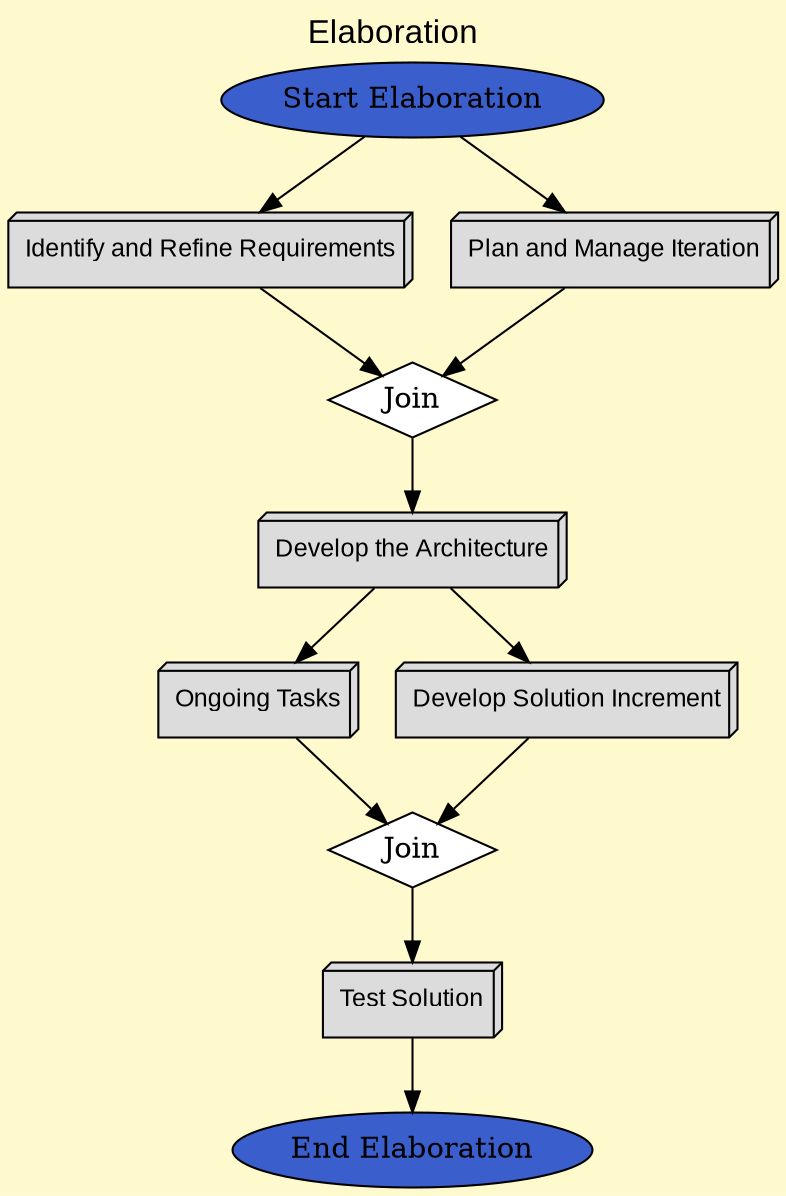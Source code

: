 digraph elaboration {
  graph [
    fontsize = 16,
    fontname = Arial,
    label = "Elaboration",
    labelloc = t,
    bgcolor = "lemonchiffon"
  ];
  
	"Phase Start 1 2 0 0 0 0 0 Elaboration |" -> "Phase Activity 1 2 1 0 0 0 0 Identify and Refine Requirements |";
	"Phase Start 1 2 0 0 0 0 0 Elaboration |" -> "Phase Activity 1 2 2 0 0 0 0 Plan and Manage Iteration |";
	"Phase Activity 1 2 1 0 0 0 0 Identify and Refine Requirements |" -> "Phase Join 1 2 0 0 0 0 0 Architecture access | 2 1";
	"Phase Activity 1 2 2 0 0 0 0 Plan and Manage Iteration |" -> "Phase Join 1 2 0 0 0 0 0 Architecture access | 2 1";
	"Phase Join 1 2 0 0 0 0 0 Architecture access | 2 1" -> "Phase Activity 1 2 3 0 0 0 0 Develop the Architecture |";
	"Phase Activity 1 2 3 0 0 0 0 Develop the Architecture |" -> "Phase Activity 1 2 4 0 0 0 0 Ongoing Tasks |";
	"Phase Activity 1 2 3 0 0 0 0 Develop the Architecture |" -> "Phase Activity 1 2 5 0 0 0 0 Develop Solution Increment |";
	"Phase Activity 1 2 4 0 0 0 0 Ongoing Tasks |" -> "Phase Join 1 2 0 0 0 0 0 Test access | 2 1";
	"Phase Activity 1 2 5 0 0 0 0 Develop Solution Increment |" -> "Phase Join 1 2 0 0 0 0 0 Test access | 2 1";
	"Phase Join 1 2 0 0 0 0 0 Test access | 2 1" -> "Phase Activity 1 2 6 0 0 0 0 Test Solution |";
	"Phase Activity 1 2 6 0 0 0 0 Test Solution |" -> "Phase End 1 2 0 0 0 0 0 Elaboration |" ;
    
	"Phase Start 1 2 0 0 0 0 0 Elaboration |" [shape=ellipse,label="Start Elaboration",fillcolor =royalblue3,style=filled];
	"Phase End 1 2 0 0 0 0 0 Elaboration |" [shape=ellipse,label="End Elaboration",fillcolor =royalblue3,style=filled];
	"Phase Join 1 2 0 0 0 0 0 Architecture access | 2 1" [shape=diamond,label="Join",fillcolor=white,style=filled];
	"Phase Join 1 2 0 0 0 0 0 Test access | 2 1" [shape=diamond,label="Join",fillcolor=white,style=filled];
	
	"Phase Activity 1 2 1 0 0 0 0 Identify and Refine Requirements |" [
    		shape = box3d,
    		label = "Identify and Refine Requirements",
    		margin="0.11,0.11",
	   		URL = "./IdentifyAndRefineRequirements/identifyAndRefineRequirements.html",	   	
    		fillcolor = "#DCDCDC",
    		style = filled,
    		fontname = Arial,
	   		fontsize = 12
	   		 
  		];
	
	"Phase Activity 1 2 2 0 0 0 0 Plan and Manage Iteration |" [
    		shape = box3d,
    		label = "Plan and Manage Iteration",
    		margin="0.11,0.11",
	   		URL = "./PlanAndManageIteration/planAndManageIteration.html",	   	
    		fillcolor = "#DCDCDC",
    		style = filled,
    		fontname = Arial,
	   		fontsize = 12
	   		 
  		];

	"Phase Activity 1 2 3 0 0 0 0 Develop the Architecture |" [
    		shape = box3d,
    		label = "Develop the Architecture",
    		margin="0.11,0.11",
	   		URL = "./DevelopTheArchitecture/developTheArchitecture.html",	   	
    		fillcolor = "#DCDCDC",
    		style = filled,
    		fontname = Arial,
	   		fontsize = 12
	   		 
  		];	
	"Phase Activity 1 2 4 0 0 0 0 Ongoing Tasks |" [
    		shape = box3d,
    		label = "Ongoing Tasks",
    		margin="0.11,0.11",
	   		URL = "./OngoingTasks/ongoingTasks.html",	   	
    		fillcolor = "#DCDCDC",
    		style = filled,
    		fontname = Arial,
	   		fontsize = 12
	   		 
  		];	
	"Phase Activity 1 2 5 0 0 0 0 Develop Solution Increment |" [
    		shape = box3d,
    		label = "Develop Solution Increment",
    		margin="0.11,0.11",
	   		URL = "./DevelopSolutionIncrement/developSolutionIncrement.html",	   	
    		fillcolor = "#DCDCDC",
    		style = filled,
    		fontname = Arial,
	   		fontsize = 12
	   		 
  		];	
	"Phase Activity 1 2 6 0 0 0 0 Test Solution |" [
    		shape = box3d,
    		label = "Test Solution",
    		margin="0.11,0.11",
	   		URL = "./TestSolution/testSolution.html",	   	
    		fillcolor = "#DCDCDC",
    		style = filled,
    		fontname = Arial,
	   		fontsize = 12
	   		 
  		];	
}